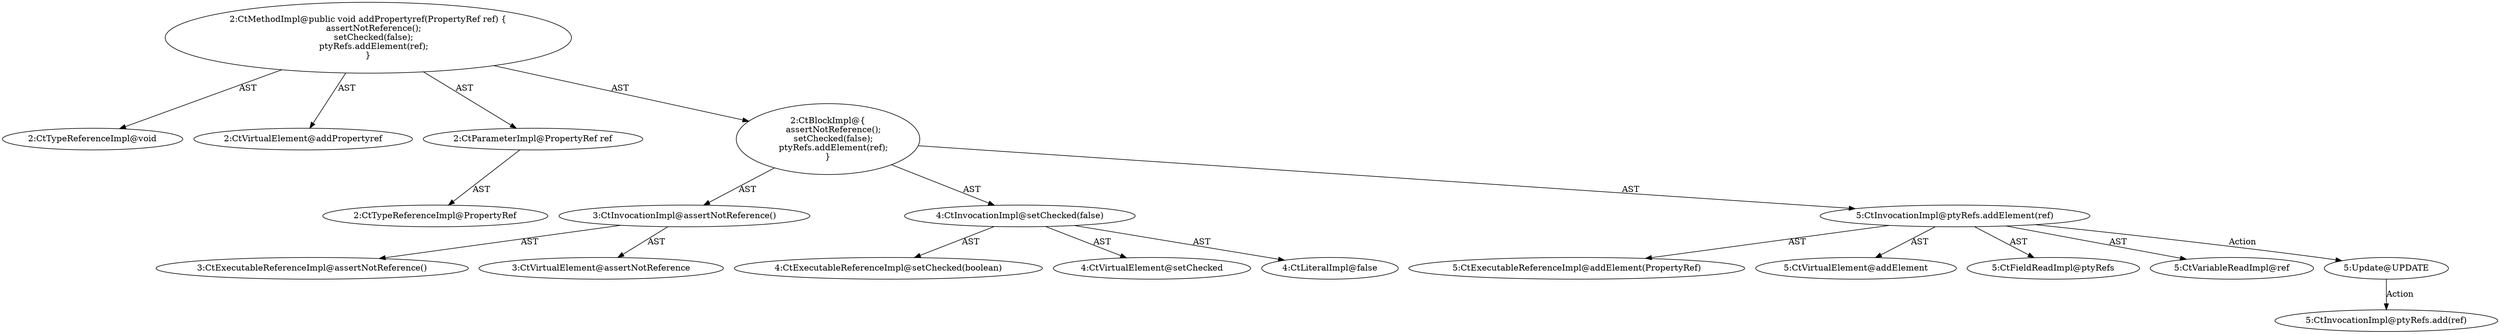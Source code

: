 digraph "addPropertyref#?,PropertyRef" {
0 [label="2:CtTypeReferenceImpl@void" shape=ellipse]
1 [label="2:CtVirtualElement@addPropertyref" shape=ellipse]
2 [label="2:CtParameterImpl@PropertyRef ref" shape=ellipse]
3 [label="2:CtTypeReferenceImpl@PropertyRef" shape=ellipse]
4 [label="3:CtExecutableReferenceImpl@assertNotReference()" shape=ellipse]
5 [label="3:CtVirtualElement@assertNotReference" shape=ellipse]
6 [label="3:CtInvocationImpl@assertNotReference()" shape=ellipse]
7 [label="4:CtExecutableReferenceImpl@setChecked(boolean)" shape=ellipse]
8 [label="4:CtVirtualElement@setChecked" shape=ellipse]
9 [label="4:CtLiteralImpl@false" shape=ellipse]
10 [label="4:CtInvocationImpl@setChecked(false)" shape=ellipse]
11 [label="5:CtExecutableReferenceImpl@addElement(PropertyRef)" shape=ellipse]
12 [label="5:CtVirtualElement@addElement" shape=ellipse]
13 [label="5:CtFieldReadImpl@ptyRefs" shape=ellipse]
14 [label="5:CtVariableReadImpl@ref" shape=ellipse]
15 [label="5:CtInvocationImpl@ptyRefs.addElement(ref)" shape=ellipse]
16 [label="2:CtBlockImpl@\{
    assertNotReference();
    setChecked(false);
    ptyRefs.addElement(ref);
\}" shape=ellipse]
17 [label="2:CtMethodImpl@public void addPropertyref(PropertyRef ref) \{
    assertNotReference();
    setChecked(false);
    ptyRefs.addElement(ref);
\}" shape=ellipse]
18 [label="5:Update@UPDATE" shape=ellipse]
19 [label="5:CtInvocationImpl@ptyRefs.add(ref)" shape=ellipse]
2 -> 3 [label="AST"];
6 -> 5 [label="AST"];
6 -> 4 [label="AST"];
10 -> 8 [label="AST"];
10 -> 7 [label="AST"];
10 -> 9 [label="AST"];
15 -> 12 [label="AST"];
15 -> 13 [label="AST"];
15 -> 11 [label="AST"];
15 -> 14 [label="AST"];
15 -> 18 [label="Action"];
16 -> 6 [label="AST"];
16 -> 10 [label="AST"];
16 -> 15 [label="AST"];
17 -> 1 [label="AST"];
17 -> 0 [label="AST"];
17 -> 2 [label="AST"];
17 -> 16 [label="AST"];
18 -> 19 [label="Action"];
}